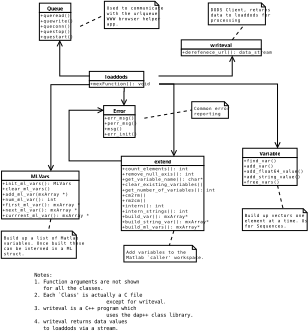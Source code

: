 <?xml version="1.0"?>
<diagram xmlns:dia="http://www.lysator.liu.se/~alla/dia/">
  <diagramdata>
    <attribute name="background">
      <color val="#ffffff"/>
    </attribute>
    <attribute name="paper">
      <composite type="paper">
        <attribute name="name">
          <string>#Letter#</string>
        </attribute>
        <attribute name="tmargin">
          <real val="2.54"/>
        </attribute>
        <attribute name="bmargin">
          <real val="2.54"/>
        </attribute>
        <attribute name="lmargin">
          <real val="2.54"/>
        </attribute>
        <attribute name="rmargin">
          <real val="2.54"/>
        </attribute>
        <attribute name="is_portrait">
          <boolean val="false"/>
        </attribute>
        <attribute name="scaling">
          <real val="0.332"/>
        </attribute>
        <attribute name="fitto">
          <boolean val="true"/>
        </attribute>
        <attribute name="fitwidth">
          <int val="1"/>
        </attribute>
        <attribute name="fitheight">
          <int val="1"/>
        </attribute>
      </composite>
    </attribute>
  </diagramdata>
  <layer name="Background" visible="true">
    <object type="UML - Note" version="0" id="O0">
      <attribute name="obj_pos">
        <point val="22.255,32.202"/>
      </attribute>
      <attribute name="obj_bb">
        <rectangle val="22.205,32.152;36.009,34.752"/>
      </attribute>
      <attribute name="elem_corner">
        <point val="22.255,32.202"/>
      </attribute>
      <attribute name="elem_width">
        <real val="13.705"/>
      </attribute>
      <attribute name="elem_height">
        <real val="2.5"/>
      </attribute>
      <attribute name="text">
        <composite type="text">
          <attribute name="string">
            <string>#Add variables to the 
Matlab `caller&apos; workspace.#</string>
          </attribute>
          <attribute name="font">
            <font name="Courier"/>
          </attribute>
          <attribute name="height">
            <real val="0.8"/>
          </attribute>
          <attribute name="pos">
            <point val="22.605,33.447"/>
          </attribute>
          <attribute name="color">
            <color val="#000000"/>
          </attribute>
          <attribute name="alignment">
            <enum val="0"/>
          </attribute>
        </composite>
      </attribute>
    </object>
    <object type="UML - Class" version="0" id="O1">
      <attribute name="obj_pos">
        <point val="17.05,6"/>
      </attribute>
      <attribute name="obj_bb">
        <rectangle val="17,5.95;27.596,8.45"/>
      </attribute>
      <attribute name="elem_corner">
        <point val="17.05,6"/>
      </attribute>
      <attribute name="elem_width">
        <real val="10.496"/>
      </attribute>
      <attribute name="elem_height">
        <real val="2.4"/>
      </attribute>
      <attribute name="name">
        <string>#loaddods#</string>
      </attribute>
      <attribute name="stereotype">
        <string/>
      </attribute>
      <attribute name="abstract">
        <boolean val="false"/>
      </attribute>
      <attribute name="suppress_attributes">
        <boolean val="false"/>
      </attribute>
      <attribute name="suppress_operations">
        <boolean val="false"/>
      </attribute>
      <attribute name="visible_attributes">
        <boolean val="false"/>
      </attribute>
      <attribute name="visible_operations">
        <boolean val="true"/>
      </attribute>
      <attribute name="attributes"/>
      <attribute name="operations">
        <composite type="umloperation">
          <attribute name="name">
            <string>#mexFunction#</string>
          </attribute>
          <attribute name="type">
            <string>#void#</string>
          </attribute>
          <attribute name="visibility">
            <enum val="0"/>
          </attribute>
          <attribute name="abstract">
            <boolean val="false"/>
          </attribute>
          <attribute name="class_scope">
            <boolean val="false"/>
          </attribute>
          <attribute name="parameters"/>
        </composite>
      </attribute>
      <attribute name="template">
        <boolean val="false"/>
      </attribute>
      <attribute name="templates"/>
    </object>
    <object type="UML - Class" version="0" id="O2">
      <attribute name="obj_pos">
        <point val="21.87,18.778"/>
      </attribute>
      <attribute name="obj_bb">
        <rectangle val="21.82,18.728;37.749,30.028"/>
      </attribute>
      <attribute name="elem_corner">
        <point val="21.87,18.778"/>
      </attribute>
      <attribute name="elem_width">
        <real val="15.829"/>
      </attribute>
      <attribute name="elem_height">
        <real val="11.2"/>
      </attribute>
      <attribute name="name">
        <string>#extend#</string>
      </attribute>
      <attribute name="stereotype">
        <string/>
      </attribute>
      <attribute name="abstract">
        <boolean val="false"/>
      </attribute>
      <attribute name="suppress_attributes">
        <boolean val="false"/>
      </attribute>
      <attribute name="suppress_operations">
        <boolean val="false"/>
      </attribute>
      <attribute name="visible_attributes">
        <boolean val="false"/>
      </attribute>
      <attribute name="visible_operations">
        <boolean val="true"/>
      </attribute>
      <attribute name="attributes"/>
      <attribute name="operations">
        <composite type="umloperation">
          <attribute name="name">
            <string>#count_elements#</string>
          </attribute>
          <attribute name="type">
            <string>#int#</string>
          </attribute>
          <attribute name="visibility">
            <enum val="0"/>
          </attribute>
          <attribute name="abstract">
            <boolean val="false"/>
          </attribute>
          <attribute name="class_scope">
            <boolean val="false"/>
          </attribute>
          <attribute name="parameters"/>
        </composite>
        <composite type="umloperation">
          <attribute name="name">
            <string>#remove_null_axis#</string>
          </attribute>
          <attribute name="type">
            <string>#int#</string>
          </attribute>
          <attribute name="visibility">
            <enum val="0"/>
          </attribute>
          <attribute name="abstract">
            <boolean val="false"/>
          </attribute>
          <attribute name="class_scope">
            <boolean val="false"/>
          </attribute>
          <attribute name="parameters"/>
        </composite>
        <composite type="umloperation">
          <attribute name="name">
            <string>#get_variable_name#</string>
          </attribute>
          <attribute name="type">
            <string>#char*#</string>
          </attribute>
          <attribute name="visibility">
            <enum val="0"/>
          </attribute>
          <attribute name="abstract">
            <boolean val="false"/>
          </attribute>
          <attribute name="class_scope">
            <boolean val="false"/>
          </attribute>
          <attribute name="parameters"/>
        </composite>
        <composite type="umloperation">
          <attribute name="name">
            <string>#clear_existing_variables#</string>
          </attribute>
          <attribute name="type">
            <string/>
          </attribute>
          <attribute name="visibility">
            <enum val="0"/>
          </attribute>
          <attribute name="abstract">
            <boolean val="false"/>
          </attribute>
          <attribute name="class_scope">
            <boolean val="false"/>
          </attribute>
          <attribute name="parameters"/>
        </composite>
        <composite type="umloperation">
          <attribute name="name">
            <string>#get_number_of_variables#</string>
          </attribute>
          <attribute name="type">
            <string>#int#</string>
          </attribute>
          <attribute name="visibility">
            <enum val="0"/>
          </attribute>
          <attribute name="abstract">
            <boolean val="false"/>
          </attribute>
          <attribute name="class_scope">
            <boolean val="false"/>
          </attribute>
          <attribute name="parameters"/>
        </composite>
        <composite type="umloperation">
          <attribute name="name">
            <string>#cm2rm#</string>
          </attribute>
          <attribute name="type">
            <string/>
          </attribute>
          <attribute name="visibility">
            <enum val="0"/>
          </attribute>
          <attribute name="abstract">
            <boolean val="false"/>
          </attribute>
          <attribute name="class_scope">
            <boolean val="false"/>
          </attribute>
          <attribute name="parameters"/>
        </composite>
        <composite type="umloperation">
          <attribute name="name">
            <string>#rm2cm#</string>
          </attribute>
          <attribute name="type">
            <string/>
          </attribute>
          <attribute name="visibility">
            <enum val="0"/>
          </attribute>
          <attribute name="abstract">
            <boolean val="false"/>
          </attribute>
          <attribute name="class_scope">
            <boolean val="false"/>
          </attribute>
          <attribute name="parameters"/>
        </composite>
        <composite type="umloperation">
          <attribute name="name">
            <string>#intern#</string>
          </attribute>
          <attribute name="type">
            <string>#int#</string>
          </attribute>
          <attribute name="visibility">
            <enum val="0"/>
          </attribute>
          <attribute name="abstract">
            <boolean val="false"/>
          </attribute>
          <attribute name="class_scope">
            <boolean val="false"/>
          </attribute>
          <attribute name="parameters"/>
        </composite>
        <composite type="umloperation">
          <attribute name="name">
            <string>#intern_strings#</string>
          </attribute>
          <attribute name="type">
            <string>#int#</string>
          </attribute>
          <attribute name="visibility">
            <enum val="0"/>
          </attribute>
          <attribute name="abstract">
            <boolean val="false"/>
          </attribute>
          <attribute name="class_scope">
            <boolean val="false"/>
          </attribute>
          <attribute name="parameters"/>
        </composite>
        <composite type="umloperation">
          <attribute name="name">
            <string>#build_var#</string>
          </attribute>
          <attribute name="type">
            <string>#mxArray*#</string>
          </attribute>
          <attribute name="visibility">
            <enum val="0"/>
          </attribute>
          <attribute name="abstract">
            <boolean val="false"/>
          </attribute>
          <attribute name="class_scope">
            <boolean val="false"/>
          </attribute>
          <attribute name="parameters"/>
        </composite>
        <composite type="umloperation">
          <attribute name="name">
            <string>#build_string_var#</string>
          </attribute>
          <attribute name="type">
            <string>#mxArray*#</string>
          </attribute>
          <attribute name="visibility">
            <enum val="0"/>
          </attribute>
          <attribute name="abstract">
            <boolean val="false"/>
          </attribute>
          <attribute name="class_scope">
            <boolean val="false"/>
          </attribute>
          <attribute name="parameters"/>
        </composite>
        <composite type="umloperation">
          <attribute name="name">
            <string>#build_ml_vars#</string>
          </attribute>
          <attribute name="type">
            <string>#mxArray*#</string>
          </attribute>
          <attribute name="visibility">
            <enum val="0"/>
          </attribute>
          <attribute name="abstract">
            <boolean val="false"/>
          </attribute>
          <attribute name="class_scope">
            <boolean val="false"/>
          </attribute>
          <attribute name="parameters"/>
        </composite>
      </attribute>
      <attribute name="template">
        <boolean val="false"/>
      </attribute>
      <attribute name="templates"/>
    </object>
    <object type="UML - Class" version="0" id="O3">
      <attribute name="obj_pos">
        <point val="19.2,11.15"/>
      </attribute>
      <attribute name="obj_bb">
        <rectangle val="19.15,11.1;25.383,16"/>
      </attribute>
      <attribute name="elem_corner">
        <point val="19.2,11.15"/>
      </attribute>
      <attribute name="elem_width">
        <real val="6.133"/>
      </attribute>
      <attribute name="elem_height">
        <real val="4.8"/>
      </attribute>
      <attribute name="name">
        <string>#Error#</string>
      </attribute>
      <attribute name="stereotype">
        <string/>
      </attribute>
      <attribute name="abstract">
        <boolean val="false"/>
      </attribute>
      <attribute name="suppress_attributes">
        <boolean val="false"/>
      </attribute>
      <attribute name="suppress_operations">
        <boolean val="false"/>
      </attribute>
      <attribute name="visible_attributes">
        <boolean val="false"/>
      </attribute>
      <attribute name="visible_operations">
        <boolean val="true"/>
      </attribute>
      <attribute name="attributes"/>
      <attribute name="operations">
        <composite type="umloperation">
          <attribute name="name">
            <string>#err_msg#</string>
          </attribute>
          <attribute name="type">
            <string/>
          </attribute>
          <attribute name="visibility">
            <enum val="0"/>
          </attribute>
          <attribute name="abstract">
            <boolean val="false"/>
          </attribute>
          <attribute name="class_scope">
            <boolean val="false"/>
          </attribute>
          <attribute name="parameters"/>
        </composite>
        <composite type="umloperation">
          <attribute name="name">
            <string>#perr_msg#</string>
          </attribute>
          <attribute name="type">
            <string/>
          </attribute>
          <attribute name="visibility">
            <enum val="0"/>
          </attribute>
          <attribute name="abstract">
            <boolean val="false"/>
          </attribute>
          <attribute name="class_scope">
            <boolean val="false"/>
          </attribute>
          <attribute name="parameters"/>
        </composite>
        <composite type="umloperation">
          <attribute name="name">
            <string>#msg#</string>
          </attribute>
          <attribute name="type">
            <string/>
          </attribute>
          <attribute name="visibility">
            <enum val="0"/>
          </attribute>
          <attribute name="abstract">
            <boolean val="false"/>
          </attribute>
          <attribute name="class_scope">
            <boolean val="false"/>
          </attribute>
          <attribute name="parameters"/>
        </composite>
        <composite type="umloperation">
          <attribute name="name">
            <string>#err_init#</string>
          </attribute>
          <attribute name="type">
            <string/>
          </attribute>
          <attribute name="visibility">
            <enum val="0"/>
          </attribute>
          <attribute name="abstract">
            <boolean val="false"/>
          </attribute>
          <attribute name="class_scope">
            <boolean val="false"/>
          </attribute>
          <attribute name="parameters"/>
        </composite>
      </attribute>
      <attribute name="template">
        <boolean val="false"/>
      </attribute>
      <attribute name="templates"/>
    </object>
    <object type="UML - Class" version="0" id="O4">
      <attribute name="obj_pos">
        <point val="40.143,17.576"/>
      </attribute>
      <attribute name="obj_bb">
        <rectangle val="40.093,17.526;50.689,23.226"/>
      </attribute>
      <attribute name="elem_corner">
        <point val="40.143,17.576"/>
      </attribute>
      <attribute name="elem_width">
        <real val="10.496"/>
      </attribute>
      <attribute name="elem_height">
        <real val="5.6"/>
      </attribute>
      <attribute name="name">
        <string>#Variable#</string>
      </attribute>
      <attribute name="stereotype">
        <string/>
      </attribute>
      <attribute name="abstract">
        <boolean val="false"/>
      </attribute>
      <attribute name="suppress_attributes">
        <boolean val="false"/>
      </attribute>
      <attribute name="suppress_operations">
        <boolean val="false"/>
      </attribute>
      <attribute name="visible_attributes">
        <boolean val="false"/>
      </attribute>
      <attribute name="visible_operations">
        <boolean val="true"/>
      </attribute>
      <attribute name="attributes"/>
      <attribute name="operations">
        <composite type="umloperation">
          <attribute name="name">
            <string>#find_var#</string>
          </attribute>
          <attribute name="type">
            <string/>
          </attribute>
          <attribute name="visibility">
            <enum val="0"/>
          </attribute>
          <attribute name="abstract">
            <boolean val="false"/>
          </attribute>
          <attribute name="class_scope">
            <boolean val="false"/>
          </attribute>
          <attribute name="parameters"/>
        </composite>
        <composite type="umloperation">
          <attribute name="name">
            <string>#add_var#</string>
          </attribute>
          <attribute name="type">
            <string/>
          </attribute>
          <attribute name="visibility">
            <enum val="0"/>
          </attribute>
          <attribute name="abstract">
            <boolean val="false"/>
          </attribute>
          <attribute name="class_scope">
            <boolean val="false"/>
          </attribute>
          <attribute name="parameters"/>
        </composite>
        <composite type="umloperation">
          <attribute name="name">
            <string>#add_float64_value#</string>
          </attribute>
          <attribute name="type">
            <string/>
          </attribute>
          <attribute name="visibility">
            <enum val="0"/>
          </attribute>
          <attribute name="abstract">
            <boolean val="false"/>
          </attribute>
          <attribute name="class_scope">
            <boolean val="false"/>
          </attribute>
          <attribute name="parameters"/>
        </composite>
        <composite type="umloperation">
          <attribute name="name">
            <string>#add_string_value#</string>
          </attribute>
          <attribute name="type">
            <string/>
          </attribute>
          <attribute name="visibility">
            <enum val="0"/>
          </attribute>
          <attribute name="abstract">
            <boolean val="false"/>
          </attribute>
          <attribute name="class_scope">
            <boolean val="false"/>
          </attribute>
          <attribute name="parameters"/>
        </composite>
        <composite type="umloperation">
          <attribute name="name">
            <string>#free_vars#</string>
          </attribute>
          <attribute name="type">
            <string/>
          </attribute>
          <attribute name="visibility">
            <enum val="0"/>
          </attribute>
          <attribute name="abstract">
            <boolean val="false"/>
          </attribute>
          <attribute name="class_scope">
            <boolean val="false"/>
          </attribute>
          <attribute name="parameters"/>
        </composite>
      </attribute>
      <attribute name="template">
        <boolean val="false"/>
      </attribute>
      <attribute name="templates"/>
    </object>
    <object type="UML - Class" version="0" id="O5">
      <attribute name="obj_pos">
        <point val="9.526,-4.277"/>
      </attribute>
      <attribute name="obj_bb">
        <rectangle val="9.476,-4.327;15.709,1.373"/>
      </attribute>
      <attribute name="elem_corner">
        <point val="9.526,-4.277"/>
      </attribute>
      <attribute name="elem_width">
        <real val="6.133"/>
      </attribute>
      <attribute name="elem_height">
        <real val="5.6"/>
      </attribute>
      <attribute name="name">
        <string>#Queue#</string>
      </attribute>
      <attribute name="stereotype">
        <string/>
      </attribute>
      <attribute name="abstract">
        <boolean val="false"/>
      </attribute>
      <attribute name="suppress_attributes">
        <boolean val="false"/>
      </attribute>
      <attribute name="suppress_operations">
        <boolean val="false"/>
      </attribute>
      <attribute name="visible_attributes">
        <boolean val="false"/>
      </attribute>
      <attribute name="visible_operations">
        <boolean val="true"/>
      </attribute>
      <attribute name="attributes"/>
      <attribute name="operations">
        <composite type="umloperation">
          <attribute name="name">
            <string>#queread#</string>
          </attribute>
          <attribute name="type">
            <string/>
          </attribute>
          <attribute name="visibility">
            <enum val="0"/>
          </attribute>
          <attribute name="abstract">
            <boolean val="false"/>
          </attribute>
          <attribute name="class_scope">
            <boolean val="false"/>
          </attribute>
          <attribute name="parameters"/>
        </composite>
        <composite type="umloperation">
          <attribute name="name">
            <string>#quewrite#</string>
          </attribute>
          <attribute name="type">
            <string/>
          </attribute>
          <attribute name="visibility">
            <enum val="0"/>
          </attribute>
          <attribute name="abstract">
            <boolean val="false"/>
          </attribute>
          <attribute name="class_scope">
            <boolean val="false"/>
          </attribute>
          <attribute name="parameters"/>
        </composite>
        <composite type="umloperation">
          <attribute name="name">
            <string>#queconn#</string>
          </attribute>
          <attribute name="type">
            <string/>
          </attribute>
          <attribute name="visibility">
            <enum val="0"/>
          </attribute>
          <attribute name="abstract">
            <boolean val="false"/>
          </attribute>
          <attribute name="class_scope">
            <boolean val="false"/>
          </attribute>
          <attribute name="parameters"/>
        </composite>
        <composite type="umloperation">
          <attribute name="name">
            <string>#questop#</string>
          </attribute>
          <attribute name="type">
            <string/>
          </attribute>
          <attribute name="visibility">
            <enum val="0"/>
          </attribute>
          <attribute name="abstract">
            <boolean val="false"/>
          </attribute>
          <attribute name="class_scope">
            <boolean val="false"/>
          </attribute>
          <attribute name="parameters"/>
        </composite>
        <composite type="umloperation">
          <attribute name="name">
            <string>#questart#</string>
          </attribute>
          <attribute name="type">
            <string/>
          </attribute>
          <attribute name="visibility">
            <enum val="0"/>
          </attribute>
          <attribute name="abstract">
            <boolean val="false"/>
          </attribute>
          <attribute name="class_scope">
            <boolean val="false"/>
          </attribute>
          <attribute name="parameters"/>
        </composite>
      </attribute>
      <attribute name="template">
        <boolean val="false"/>
      </attribute>
      <attribute name="templates"/>
    </object>
    <object type="UML - Association" version="0" id="O6">
      <attribute name="obj_pos">
        <point val="19.2,11.85"/>
      </attribute>
      <attribute name="obj_bb">
        <rectangle val="12.55,10.4;23.32,20.928"/>
      </attribute>
      <attribute name="orth_points">
        <point val="19.2,11.85"/>
        <point val="14,11.85"/>
        <point val="14,19.478"/>
        <point val="21.87,19.478"/>
      </attribute>
      <attribute name="orth_orient">
        <enum val="0"/>
        <enum val="1"/>
        <enum val="0"/>
      </attribute>
      <attribute name="name">
        <string/>
      </attribute>
      <attribute name="direction">
        <enum val="0"/>
      </attribute>
      <attribute name="ends">
        <composite>
          <attribute name="role">
            <string/>
          </attribute>
          <attribute name="multiplicity">
            <string/>
          </attribute>
          <attribute name="arrow">
            <boolean val="true"/>
          </attribute>
          <attribute name="aggregate">
            <enum val="0"/>
          </attribute>
        </composite>
        <composite>
          <attribute name="role">
            <string/>
          </attribute>
          <attribute name="multiplicity">
            <string/>
          </attribute>
          <attribute name="arrow">
            <boolean val="false"/>
          </attribute>
          <attribute name="aggregate">
            <enum val="0"/>
          </attribute>
        </composite>
      </attribute>
      <connections>
        <connection handle="0" to="O3" connection="3"/>
        <connection handle="1" to="O2" connection="3"/>
      </connections>
    </object>
    <object type="UML - Association" version="0" id="O7">
      <attribute name="obj_pos">
        <point val="22.266,11.15"/>
      </attribute>
      <attribute name="obj_bb">
        <rectangle val="20.816,6.95;23.748,12.75"/>
      </attribute>
      <attribute name="orth_points">
        <point val="22.266,11.15"/>
        <point val="22.266,9"/>
        <point val="22.298,9"/>
        <point val="22.298,8.4"/>
      </attribute>
      <attribute name="orth_orient">
        <enum val="1"/>
        <enum val="0"/>
        <enum val="1"/>
      </attribute>
      <attribute name="name">
        <string/>
      </attribute>
      <attribute name="direction">
        <enum val="0"/>
      </attribute>
      <attribute name="ends">
        <composite>
          <attribute name="role">
            <string/>
          </attribute>
          <attribute name="multiplicity">
            <string/>
          </attribute>
          <attribute name="arrow">
            <boolean val="true"/>
          </attribute>
          <attribute name="aggregate">
            <enum val="0"/>
          </attribute>
        </composite>
        <composite>
          <attribute name="role">
            <string/>
          </attribute>
          <attribute name="multiplicity">
            <string/>
          </attribute>
          <attribute name="arrow">
            <boolean val="false"/>
          </attribute>
          <attribute name="aggregate">
            <enum val="0"/>
          </attribute>
        </composite>
      </attribute>
      <connections>
        <connection handle="0" to="O3" connection="1"/>
        <connection handle="1" to="O1" connection="6"/>
      </connections>
    </object>
    <object type="UML - Association" version="0" id="O8">
      <attribute name="obj_pos">
        <point val="27.546,7.9"/>
      </attribute>
      <attribute name="obj_bb">
        <rectangle val="26.096,6.45;46.841,19.176"/>
      </attribute>
      <attribute name="orth_points">
        <point val="27.546,7.9"/>
        <point val="27.546,7.9"/>
        <point val="45.391,7.9"/>
        <point val="45.391,17.576"/>
      </attribute>
      <attribute name="orth_orient">
        <enum val="1"/>
        <enum val="0"/>
        <enum val="1"/>
      </attribute>
      <attribute name="name">
        <string/>
      </attribute>
      <attribute name="direction">
        <enum val="0"/>
      </attribute>
      <attribute name="ends">
        <composite>
          <attribute name="role">
            <string/>
          </attribute>
          <attribute name="multiplicity">
            <string/>
          </attribute>
          <attribute name="arrow">
            <boolean val="false"/>
          </attribute>
          <attribute name="aggregate">
            <enum val="0"/>
          </attribute>
        </composite>
        <composite>
          <attribute name="role">
            <string/>
          </attribute>
          <attribute name="multiplicity">
            <string/>
          </attribute>
          <attribute name="arrow">
            <boolean val="true"/>
          </attribute>
          <attribute name="aggregate">
            <enum val="0"/>
          </attribute>
        </composite>
      </attribute>
      <connections>
        <connection handle="0" to="O1" connection="9"/>
        <connection handle="1" to="O4" connection="1"/>
      </connections>
    </object>
    <object type="UML - Association" version="0" id="O9">
      <attribute name="obj_pos">
        <point val="27.546,7.9"/>
      </attribute>
      <attribute name="obj_bb">
        <rectangle val="26.096,6.45;31.234,20.378"/>
      </attribute>
      <attribute name="orth_points">
        <point val="27.546,7.9"/>
        <point val="29.784,7.9"/>
        <point val="29.784,18.778"/>
      </attribute>
      <attribute name="orth_orient">
        <enum val="0"/>
        <enum val="1"/>
      </attribute>
      <attribute name="name">
        <string/>
      </attribute>
      <attribute name="direction">
        <enum val="0"/>
      </attribute>
      <attribute name="ends">
        <composite>
          <attribute name="role">
            <string/>
          </attribute>
          <attribute name="multiplicity">
            <string/>
          </attribute>
          <attribute name="arrow">
            <boolean val="false"/>
          </attribute>
          <attribute name="aggregate">
            <enum val="0"/>
          </attribute>
        </composite>
        <composite>
          <attribute name="role">
            <string/>
          </attribute>
          <attribute name="multiplicity">
            <string/>
          </attribute>
          <attribute name="arrow">
            <boolean val="true"/>
          </attribute>
          <attribute name="aggregate">
            <enum val="0"/>
          </attribute>
        </composite>
      </attribute>
      <connections>
        <connection handle="0" to="O1" connection="9"/>
        <connection handle="1" to="O2" connection="1"/>
      </connections>
    </object>
    <object type="UML - Association" version="0" id="O10">
      <attribute name="obj_pos">
        <point val="17.05,6.7"/>
      </attribute>
      <attribute name="obj_bb">
        <rectangle val="11.143,-0.127;18.5,8.3"/>
      </attribute>
      <attribute name="orth_points">
        <point val="17.05,6.7"/>
        <point val="17.05,6.692"/>
        <point val="12.593,6.692"/>
        <point val="12.593,1.323"/>
      </attribute>
      <attribute name="orth_orient">
        <enum val="1"/>
        <enum val="0"/>
        <enum val="1"/>
      </attribute>
      <attribute name="name">
        <string/>
      </attribute>
      <attribute name="direction">
        <enum val="0"/>
      </attribute>
      <attribute name="ends">
        <composite>
          <attribute name="role">
            <string/>
          </attribute>
          <attribute name="multiplicity">
            <string/>
          </attribute>
          <attribute name="arrow">
            <boolean val="false"/>
          </attribute>
          <attribute name="aggregate">
            <enum val="0"/>
          </attribute>
        </composite>
        <composite>
          <attribute name="role">
            <string/>
          </attribute>
          <attribute name="multiplicity">
            <string/>
          </attribute>
          <attribute name="arrow">
            <boolean val="true"/>
          </attribute>
          <attribute name="aggregate">
            <enum val="0"/>
          </attribute>
        </composite>
      </attribute>
      <connections>
        <connection handle="0" to="O1" connection="3"/>
        <connection handle="1" to="O5" connection="6"/>
      </connections>
    </object>
    <object type="UML - Note" version="0" id="O11">
      <attribute name="obj_pos">
        <point val="19.317,-4.552"/>
      </attribute>
      <attribute name="obj_bb">
        <rectangle val="19.267,-4.602;29.678,-0.402"/>
      </attribute>
      <attribute name="elem_corner">
        <point val="19.317,-4.552"/>
      </attribute>
      <attribute name="elem_width">
        <real val="10.311"/>
      </attribute>
      <attribute name="elem_height">
        <real val="4.1"/>
      </attribute>
      <attribute name="text">
        <composite type="text">
          <attribute name="string">
            <string>#Used to communicate
with the urlqueue
WWW browser helper
app.#</string>
          </attribute>
          <attribute name="font">
            <font name="Courier"/>
          </attribute>
          <attribute name="height">
            <real val="0.8"/>
          </attribute>
          <attribute name="pos">
            <point val="19.667,-3.307"/>
          </attribute>
          <attribute name="color">
            <color val="#000000"/>
          </attribute>
          <attribute name="alignment">
            <enum val="0"/>
          </attribute>
        </composite>
      </attribute>
    </object>
    <object type="Standard - Line" version="0" id="O12">
      <attribute name="obj_pos">
        <point val="15.659,-0.777"/>
      </attribute>
      <attribute name="obj_bb">
        <rectangle val="15.609,-2.552;19.367,-0.727"/>
      </attribute>
      <attribute name="conn_endpoints">
        <point val="15.659,-0.777"/>
        <point val="19.317,-2.502"/>
      </attribute>
      <attribute name="numcp">
        <int val="1"/>
      </attribute>
      <attribute name="line_style">
        <enum val="1"/>
      </attribute>
      <attribute name="dashlength">
        <real val="0.5"/>
      </attribute>
      <connections>
        <connection handle="0" to="O5" connection="13"/>
        <connection handle="1" to="O11" connection="3"/>
      </connections>
    </object>
    <object type="UML - Note" version="0" id="O13">
      <attribute name="obj_pos">
        <point val="32.475,10.566"/>
      </attribute>
      <attribute name="obj_bb">
        <rectangle val="32.425,10.516;39.443,13.116"/>
      </attribute>
      <attribute name="elem_corner">
        <point val="32.475,10.566"/>
      </attribute>
      <attribute name="elem_width">
        <real val="6.918"/>
      </attribute>
      <attribute name="elem_height">
        <real val="2.5"/>
      </attribute>
      <attribute name="text">
        <composite type="text">
          <attribute name="string">
            <string>#Common error
reporting#</string>
          </attribute>
          <attribute name="font">
            <font name="Courier"/>
          </attribute>
          <attribute name="height">
            <real val="0.8"/>
          </attribute>
          <attribute name="pos">
            <point val="32.825,11.81"/>
          </attribute>
          <attribute name="color">
            <color val="#000000"/>
          </attribute>
          <attribute name="alignment">
            <enum val="0"/>
          </attribute>
        </composite>
      </attribute>
    </object>
    <object type="Standard - Line" version="0" id="O14">
      <attribute name="obj_pos">
        <point val="25.333,13.05"/>
      </attribute>
      <attribute name="obj_bb">
        <rectangle val="25.283,11.766;32.525,13.1"/>
      </attribute>
      <attribute name="conn_endpoints">
        <point val="25.333,13.05"/>
        <point val="32.475,11.816"/>
      </attribute>
      <attribute name="numcp">
        <int val="1"/>
      </attribute>
      <attribute name="line_style">
        <enum val="1"/>
      </attribute>
      <attribute name="dashlength">
        <real val="0.5"/>
      </attribute>
      <connections>
        <connection handle="0" to="O3" connection="9"/>
        <connection handle="1" to="O13" connection="3"/>
      </connections>
    </object>
    <object type="UML - Note" version="0" id="O15">
      <attribute name="obj_pos">
        <point val="40.103,26.676"/>
      </attribute>
      <attribute name="obj_bb">
        <rectangle val="40.053,26.626;52.404,30.026"/>
      </attribute>
      <attribute name="elem_corner">
        <point val="40.103,26.676"/>
      </attribute>
      <attribute name="elem_width">
        <real val="12.25"/>
      </attribute>
      <attribute name="elem_height">
        <real val="3.3"/>
      </attribute>
      <attribute name="text">
        <composite type="text">
          <attribute name="string">
            <string>#Build up vectors one
element at a time. Used
for Sequences.#</string>
          </attribute>
          <attribute name="font">
            <font name="Courier"/>
          </attribute>
          <attribute name="height">
            <real val="0.8"/>
          </attribute>
          <attribute name="pos">
            <point val="40.453,27.921"/>
          </attribute>
          <attribute name="color">
            <color val="#000000"/>
          </attribute>
          <attribute name="alignment">
            <enum val="0"/>
          </attribute>
        </composite>
      </attribute>
    </object>
    <object type="Standard - Line" version="0" id="O16">
      <attribute name="obj_pos">
        <point val="45.391,23.176"/>
      </attribute>
      <attribute name="obj_bb">
        <rectangle val="45.341,23.126;46.279,26.726"/>
      </attribute>
      <attribute name="conn_endpoints">
        <point val="45.391,23.176"/>
        <point val="46.228,26.676"/>
      </attribute>
      <attribute name="numcp">
        <int val="1"/>
      </attribute>
      <attribute name="line_style">
        <enum val="1"/>
      </attribute>
      <attribute name="dashlength">
        <real val="0.5"/>
      </attribute>
      <connections>
        <connection handle="0" to="O4" connection="6"/>
        <connection handle="1" to="O15" connection="1"/>
      </connections>
    </object>
    <object type="Standard - Line" version="0" id="O17">
      <attribute name="obj_pos">
        <point val="29.784,29.978"/>
      </attribute>
      <attribute name="obj_bb">
        <rectangle val="29.057,29.928;29.834,32.252"/>
      </attribute>
      <attribute name="conn_endpoints">
        <point val="29.784,29.978"/>
        <point val="29.107,32.202"/>
      </attribute>
      <attribute name="numcp">
        <int val="1"/>
      </attribute>
      <attribute name="line_style">
        <enum val="1"/>
      </attribute>
      <attribute name="dashlength">
        <real val="0.5"/>
      </attribute>
      <connections>
        <connection handle="0" to="O2" connection="6"/>
        <connection handle="1" to="O0" connection="1"/>
      </connections>
    </object>
    <object type="UML - Class" version="0" id="O18">
      <attribute name="obj_pos">
        <point val="30.897,1.25"/>
      </attribute>
      <attribute name="obj_bb">
        <rectangle val="30.847,1.2;46.291,3.7"/>
      </attribute>
      <attribute name="elem_corner">
        <point val="30.897,1.25"/>
      </attribute>
      <attribute name="elem_width">
        <real val="15.344"/>
      </attribute>
      <attribute name="elem_height">
        <real val="2.4"/>
      </attribute>
      <attribute name="name">
        <string>#writeval#</string>
      </attribute>
      <attribute name="stereotype">
        <string/>
      </attribute>
      <attribute name="abstract">
        <boolean val="false"/>
      </attribute>
      <attribute name="suppress_attributes">
        <boolean val="false"/>
      </attribute>
      <attribute name="suppress_operations">
        <boolean val="false"/>
      </attribute>
      <attribute name="visible_attributes">
        <boolean val="false"/>
      </attribute>
      <attribute name="visible_operations">
        <boolean val="true"/>
      </attribute>
      <attribute name="attributes"/>
      <attribute name="operations">
        <composite type="umloperation">
          <attribute name="name">
            <string>#derefenece_url#</string>
          </attribute>
          <attribute name="type">
            <string>#data_stream#</string>
          </attribute>
          <attribute name="visibility">
            <enum val="0"/>
          </attribute>
          <attribute name="abstract">
            <boolean val="false"/>
          </attribute>
          <attribute name="class_scope">
            <boolean val="false"/>
          </attribute>
          <attribute name="parameters"/>
        </composite>
      </attribute>
      <attribute name="template">
        <boolean val="false"/>
      </attribute>
      <attribute name="templates"/>
    </object>
    <object type="UML - Association" version="0" id="O19">
      <attribute name="obj_pos">
        <point val="27.546,6.7"/>
      </attribute>
      <attribute name="obj_bb">
        <rectangle val="26.096,2.2;40.019,8.3"/>
      </attribute>
      <attribute name="orth_points">
        <point val="27.546,6.7"/>
        <point val="27.546,6.692"/>
        <point val="38.569,6.692"/>
        <point val="38.569,3.65"/>
      </attribute>
      <attribute name="orth_orient">
        <enum val="1"/>
        <enum val="0"/>
        <enum val="1"/>
      </attribute>
      <attribute name="name">
        <string/>
      </attribute>
      <attribute name="direction">
        <enum val="0"/>
      </attribute>
      <attribute name="ends">
        <composite>
          <attribute name="role">
            <string/>
          </attribute>
          <attribute name="multiplicity">
            <string/>
          </attribute>
          <attribute name="arrow">
            <boolean val="false"/>
          </attribute>
          <attribute name="aggregate">
            <enum val="0"/>
          </attribute>
        </composite>
        <composite>
          <attribute name="role">
            <string/>
          </attribute>
          <attribute name="multiplicity">
            <string/>
          </attribute>
          <attribute name="arrow">
            <boolean val="true"/>
          </attribute>
          <attribute name="aggregate">
            <enum val="0"/>
          </attribute>
        </composite>
      </attribute>
      <connections>
        <connection handle="0" to="O1" connection="4"/>
        <connection handle="1" to="O18" connection="6"/>
      </connections>
    </object>
    <object type="UML - Note" version="0" id="O20">
      <attribute name="obj_pos">
        <point val="34.968,-4.308"/>
      </attribute>
      <attribute name="obj_bb">
        <rectangle val="34.917,-4.358;45.813,-0.958"/>
      </attribute>
      <attribute name="elem_corner">
        <point val="34.968,-4.308"/>
      </attribute>
      <attribute name="elem_width">
        <real val="10.796"/>
      </attribute>
      <attribute name="elem_height">
        <real val="3.3"/>
      </attribute>
      <attribute name="text">
        <composite type="text">
          <attribute name="string">
            <string>#DODS Client, returns
data to loaddods for
processing#</string>
          </attribute>
          <attribute name="font">
            <font name="Courier"/>
          </attribute>
          <attribute name="height">
            <real val="0.8"/>
          </attribute>
          <attribute name="pos">
            <point val="35.318,-3.064"/>
          </attribute>
          <attribute name="color">
            <color val="#000000"/>
          </attribute>
          <attribute name="alignment">
            <enum val="0"/>
          </attribute>
        </composite>
      </attribute>
    </object>
    <object type="Standard - Line" version="0" id="O21">
      <attribute name="obj_pos">
        <point val="38.569,1.25"/>
      </attribute>
      <attribute name="obj_bb">
        <rectangle val="38.519,-1.058;40.416,1.3"/>
      </attribute>
      <attribute name="conn_endpoints">
        <point val="38.569,1.25"/>
        <point val="40.365,-1.008"/>
      </attribute>
      <attribute name="numcp">
        <int val="1"/>
      </attribute>
      <attribute name="line_style">
        <enum val="1"/>
      </attribute>
      <attribute name="dashlength">
        <real val="0.5"/>
      </attribute>
      <connections>
        <connection handle="0" to="O18" connection="1"/>
        <connection handle="1" to="O20" connection="6"/>
      </connections>
    </object>
    <object type="UML - Class" version="0" id="O22">
      <attribute name="obj_pos">
        <point val="3.827,21.015"/>
      </attribute>
      <attribute name="obj_bb">
        <rectangle val="3.777,20.965;18.737,28.265"/>
      </attribute>
      <attribute name="elem_corner">
        <point val="3.827,21.015"/>
      </attribute>
      <attribute name="elem_width">
        <real val="14.859"/>
      </attribute>
      <attribute name="elem_height">
        <real val="7.2"/>
      </attribute>
      <attribute name="name">
        <string>#MLVars#</string>
      </attribute>
      <attribute name="stereotype">
        <string/>
      </attribute>
      <attribute name="abstract">
        <boolean val="false"/>
      </attribute>
      <attribute name="suppress_attributes">
        <boolean val="false"/>
      </attribute>
      <attribute name="suppress_operations">
        <boolean val="false"/>
      </attribute>
      <attribute name="visible_attributes">
        <boolean val="false"/>
      </attribute>
      <attribute name="visible_operations">
        <boolean val="true"/>
      </attribute>
      <attribute name="attributes"/>
      <attribute name="operations">
        <composite type="umloperation">
          <attribute name="name">
            <string>#init_ml_vars#</string>
          </attribute>
          <attribute name="type">
            <string>#MLVars#</string>
          </attribute>
          <attribute name="visibility">
            <enum val="0"/>
          </attribute>
          <attribute name="abstract">
            <boolean val="false"/>
          </attribute>
          <attribute name="class_scope">
            <boolean val="false"/>
          </attribute>
          <attribute name="parameters"/>
        </composite>
        <composite type="umloperation">
          <attribute name="name">
            <string>#clear_ml_vars#</string>
          </attribute>
          <attribute name="type">
            <string/>
          </attribute>
          <attribute name="visibility">
            <enum val="0"/>
          </attribute>
          <attribute name="abstract">
            <boolean val="false"/>
          </attribute>
          <attribute name="class_scope">
            <boolean val="false"/>
          </attribute>
          <attribute name="parameters"/>
        </composite>
        <composite type="umloperation">
          <attribute name="name">
            <string>#add_ml_var#</string>
          </attribute>
          <attribute name="type">
            <string/>
          </attribute>
          <attribute name="visibility">
            <enum val="0"/>
          </attribute>
          <attribute name="abstract">
            <boolean val="false"/>
          </attribute>
          <attribute name="class_scope">
            <boolean val="false"/>
          </attribute>
          <attribute name="parameters">
            <composite type="umlparameter">
              <attribute name="name">
                <string>##</string>
              </attribute>
              <attribute name="type">
                <string>#mxArray *#</string>
              </attribute>
              <attribute name="value">
                <string/>
              </attribute>
              <attribute name="kind">
                <enum val="0"/>
              </attribute>
            </composite>
          </attribute>
        </composite>
        <composite type="umloperation">
          <attribute name="name">
            <string>#num_ml_var#</string>
          </attribute>
          <attribute name="type">
            <string>#int#</string>
          </attribute>
          <attribute name="visibility">
            <enum val="0"/>
          </attribute>
          <attribute name="abstract">
            <boolean val="false"/>
          </attribute>
          <attribute name="class_scope">
            <boolean val="false"/>
          </attribute>
          <attribute name="parameters"/>
        </composite>
        <composite type="umloperation">
          <attribute name="name">
            <string>#first_ml_var#</string>
          </attribute>
          <attribute name="type">
            <string>#mxArray *#</string>
          </attribute>
          <attribute name="visibility">
            <enum val="0"/>
          </attribute>
          <attribute name="abstract">
            <boolean val="false"/>
          </attribute>
          <attribute name="class_scope">
            <boolean val="false"/>
          </attribute>
          <attribute name="parameters"/>
        </composite>
        <composite type="umloperation">
          <attribute name="name">
            <string>#next_ml_var#</string>
          </attribute>
          <attribute name="type">
            <string>#mxArray *#</string>
          </attribute>
          <attribute name="visibility">
            <enum val="0"/>
          </attribute>
          <attribute name="abstract">
            <boolean val="false"/>
          </attribute>
          <attribute name="class_scope">
            <boolean val="false"/>
          </attribute>
          <attribute name="parameters"/>
        </composite>
        <composite type="umloperation">
          <attribute name="name">
            <string>#currrent_ml_var#</string>
          </attribute>
          <attribute name="type">
            <string>#mxArray *#</string>
          </attribute>
          <attribute name="visibility">
            <enum val="0"/>
          </attribute>
          <attribute name="abstract">
            <boolean val="false"/>
          </attribute>
          <attribute name="class_scope">
            <boolean val="false"/>
          </attribute>
          <attribute name="parameters"/>
        </composite>
      </attribute>
      <attribute name="template">
        <boolean val="false"/>
      </attribute>
      <attribute name="templates"/>
    </object>
    <object type="UML - Association" version="0" id="O23">
      <attribute name="obj_pos">
        <point val="11.257,21.015"/>
      </attribute>
      <attribute name="obj_bb">
        <rectangle val="9.807,6.45;18.5,22.615"/>
      </attribute>
      <attribute name="orth_points">
        <point val="11.257,21.015"/>
        <point val="11.257,8"/>
        <point val="17.05,8"/>
        <point val="17.05,7.9"/>
      </attribute>
      <attribute name="orth_orient">
        <enum val="1"/>
        <enum val="0"/>
        <enum val="1"/>
      </attribute>
      <attribute name="name">
        <string/>
      </attribute>
      <attribute name="direction">
        <enum val="0"/>
      </attribute>
      <attribute name="ends">
        <composite>
          <attribute name="role">
            <string/>
          </attribute>
          <attribute name="multiplicity">
            <string/>
          </attribute>
          <attribute name="arrow">
            <boolean val="true"/>
          </attribute>
          <attribute name="aggregate">
            <enum val="0"/>
          </attribute>
        </composite>
        <composite>
          <attribute name="role">
            <string/>
          </attribute>
          <attribute name="multiplicity">
            <string/>
          </attribute>
          <attribute name="arrow">
            <boolean val="false"/>
          </attribute>
          <attribute name="aggregate">
            <enum val="0"/>
          </attribute>
        </composite>
      </attribute>
      <connections>
        <connection handle="0" to="O22" connection="1"/>
        <connection handle="1" to="O1" connection="8"/>
      </connections>
    </object>
    <object type="Standard - Text" version="0" id="O24">
      <attribute name="obj_pos">
        <point val="8.741,36.939"/>
      </attribute>
      <attribute name="obj_bb">
        <rectangle val="8.741,36.195;30.757,45.195"/>
      </attribute>
      <attribute name="text">
        <composite type="text">
          <attribute name="string">
            <string>#Notes:
1. Function arguments are not shown
   for all the classes.
2. Each `Class&apos; is actually a C file
			except for writeval.
3. writeval is a C++ program which 
			uses the dap++ class library.
4. writeval returns data values
   to loaddods via a stream.#</string>
          </attribute>
          <attribute name="font">
            <font name="Courier"/>
          </attribute>
          <attribute name="height">
            <real val="1"/>
          </attribute>
          <attribute name="pos">
            <point val="8.741,36.939"/>
          </attribute>
          <attribute name="color">
            <color val="#000000"/>
          </attribute>
          <attribute name="alignment">
            <enum val="0"/>
          </attribute>
        </composite>
      </attribute>
    </object>
    <object type="UML - Note" version="0" id="O25">
      <attribute name="obj_pos">
        <point val="3.795,30.054"/>
      </attribute>
      <attribute name="obj_bb">
        <rectangle val="3.745,30.004;18.035,34.204"/>
      </attribute>
      <attribute name="elem_corner">
        <point val="3.795,30.054"/>
      </attribute>
      <attribute name="elem_width">
        <real val="14.19"/>
      </attribute>
      <attribute name="elem_height">
        <real val="4.1"/>
      </attribute>
      <attribute name="text">
        <composite type="text">
          <attribute name="string">
            <string>#Build up a list of Matlab
variables. Once built these
can be interned in a ML 
struct.#</string>
          </attribute>
          <attribute name="font">
            <font name="Courier"/>
          </attribute>
          <attribute name="height">
            <real val="0.8"/>
          </attribute>
          <attribute name="pos">
            <point val="4.145,31.299"/>
          </attribute>
          <attribute name="color">
            <color val="#000000"/>
          </attribute>
          <attribute name="alignment">
            <enum val="0"/>
          </attribute>
        </composite>
      </attribute>
    </object>
    <object type="Standard - Line" version="0" id="O26">
      <attribute name="obj_pos">
        <point val="11.257,28.215"/>
      </attribute>
      <attribute name="obj_bb">
        <rectangle val="10.84,28.165;11.307,30.104"/>
      </attribute>
      <attribute name="conn_endpoints">
        <point val="11.257,28.215"/>
        <point val="10.89,30.054"/>
      </attribute>
      <attribute name="numcp">
        <int val="1"/>
      </attribute>
      <attribute name="line_width">
        <real val="0.1"/>
      </attribute>
      <attribute name="line_style">
        <enum val="1"/>
      </attribute>
      <attribute name="dashlength">
        <real val="0.5"/>
      </attribute>
      <connections>
        <connection handle="0" to="O22" connection="6"/>
        <connection handle="1" to="O25" connection="1"/>
      </connections>
    </object>
  </layer>
</diagram>
